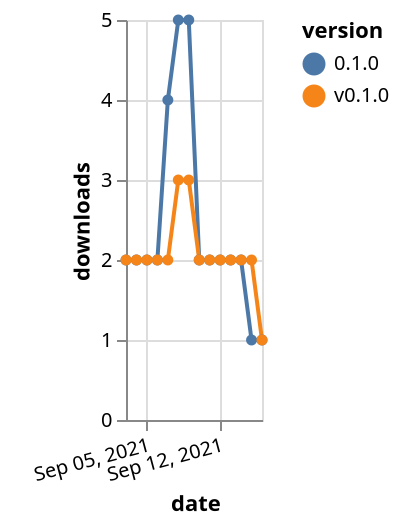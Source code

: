 {"$schema": "https://vega.github.io/schema/vega-lite/v5.json", "description": "A simple bar chart with embedded data.", "data": {"values": [{"date": "2021-09-03", "total": 954, "delta": 2, "version": "0.1.0"}, {"date": "2021-09-04", "total": 956, "delta": 2, "version": "0.1.0"}, {"date": "2021-09-05", "total": 958, "delta": 2, "version": "0.1.0"}, {"date": "2021-09-06", "total": 960, "delta": 2, "version": "0.1.0"}, {"date": "2021-09-07", "total": 964, "delta": 4, "version": "0.1.0"}, {"date": "2021-09-08", "total": 969, "delta": 5, "version": "0.1.0"}, {"date": "2021-09-09", "total": 974, "delta": 5, "version": "0.1.0"}, {"date": "2021-09-10", "total": 976, "delta": 2, "version": "0.1.0"}, {"date": "2021-09-11", "total": 978, "delta": 2, "version": "0.1.0"}, {"date": "2021-09-12", "total": 980, "delta": 2, "version": "0.1.0"}, {"date": "2021-09-13", "total": 982, "delta": 2, "version": "0.1.0"}, {"date": "2021-09-14", "total": 984, "delta": 2, "version": "0.1.0"}, {"date": "2021-09-15", "total": 985, "delta": 1, "version": "0.1.0"}, {"date": "2021-09-16", "total": 986, "delta": 1, "version": "0.1.0"}, {"date": "2021-09-03", "total": 1073, "delta": 2, "version": "v0.1.0"}, {"date": "2021-09-04", "total": 1075, "delta": 2, "version": "v0.1.0"}, {"date": "2021-09-05", "total": 1077, "delta": 2, "version": "v0.1.0"}, {"date": "2021-09-06", "total": 1079, "delta": 2, "version": "v0.1.0"}, {"date": "2021-09-07", "total": 1081, "delta": 2, "version": "v0.1.0"}, {"date": "2021-09-08", "total": 1084, "delta": 3, "version": "v0.1.0"}, {"date": "2021-09-09", "total": 1087, "delta": 3, "version": "v0.1.0"}, {"date": "2021-09-10", "total": 1089, "delta": 2, "version": "v0.1.0"}, {"date": "2021-09-11", "total": 1091, "delta": 2, "version": "v0.1.0"}, {"date": "2021-09-12", "total": 1093, "delta": 2, "version": "v0.1.0"}, {"date": "2021-09-13", "total": 1095, "delta": 2, "version": "v0.1.0"}, {"date": "2021-09-14", "total": 1097, "delta": 2, "version": "v0.1.0"}, {"date": "2021-09-15", "total": 1099, "delta": 2, "version": "v0.1.0"}, {"date": "2021-09-16", "total": 1100, "delta": 1, "version": "v0.1.0"}]}, "width": "container", "mark": {"type": "line", "point": {"filled": true}}, "encoding": {"x": {"field": "date", "type": "temporal", "timeUnit": "yearmonthdate", "title": "date", "axis": {"labelAngle": -15}}, "y": {"field": "delta", "type": "quantitative", "title": "downloads"}, "color": {"field": "version", "type": "nominal"}, "tooltip": {"field": "delta"}}}
